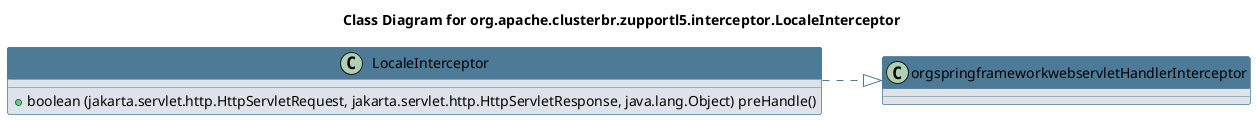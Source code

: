 @startuml 
skinparam class { 
 BackgroundColor #DEE3E9 
 ArrowColor #4D7A97 
 BorderColor #4D7A97 
}
left to right direction 
title Class Diagram for org.apache.clusterbr.zupportl5.interceptor.LocaleInterceptor
skinparam titleBackgroundColor White
skinparam classHeaderBackgroundColor #4D7A97 
skinparam stereotypeCBackgroundColor #F8981D 

class LocaleInterceptor {
 + boolean (jakarta.servlet.http.HttpServletRequest, jakarta.servlet.http.HttpServletResponse, java.lang.Object) preHandle()
}
LocaleInterceptor ..|> orgspringframeworkwebservletHandlerInterceptor
@enduml